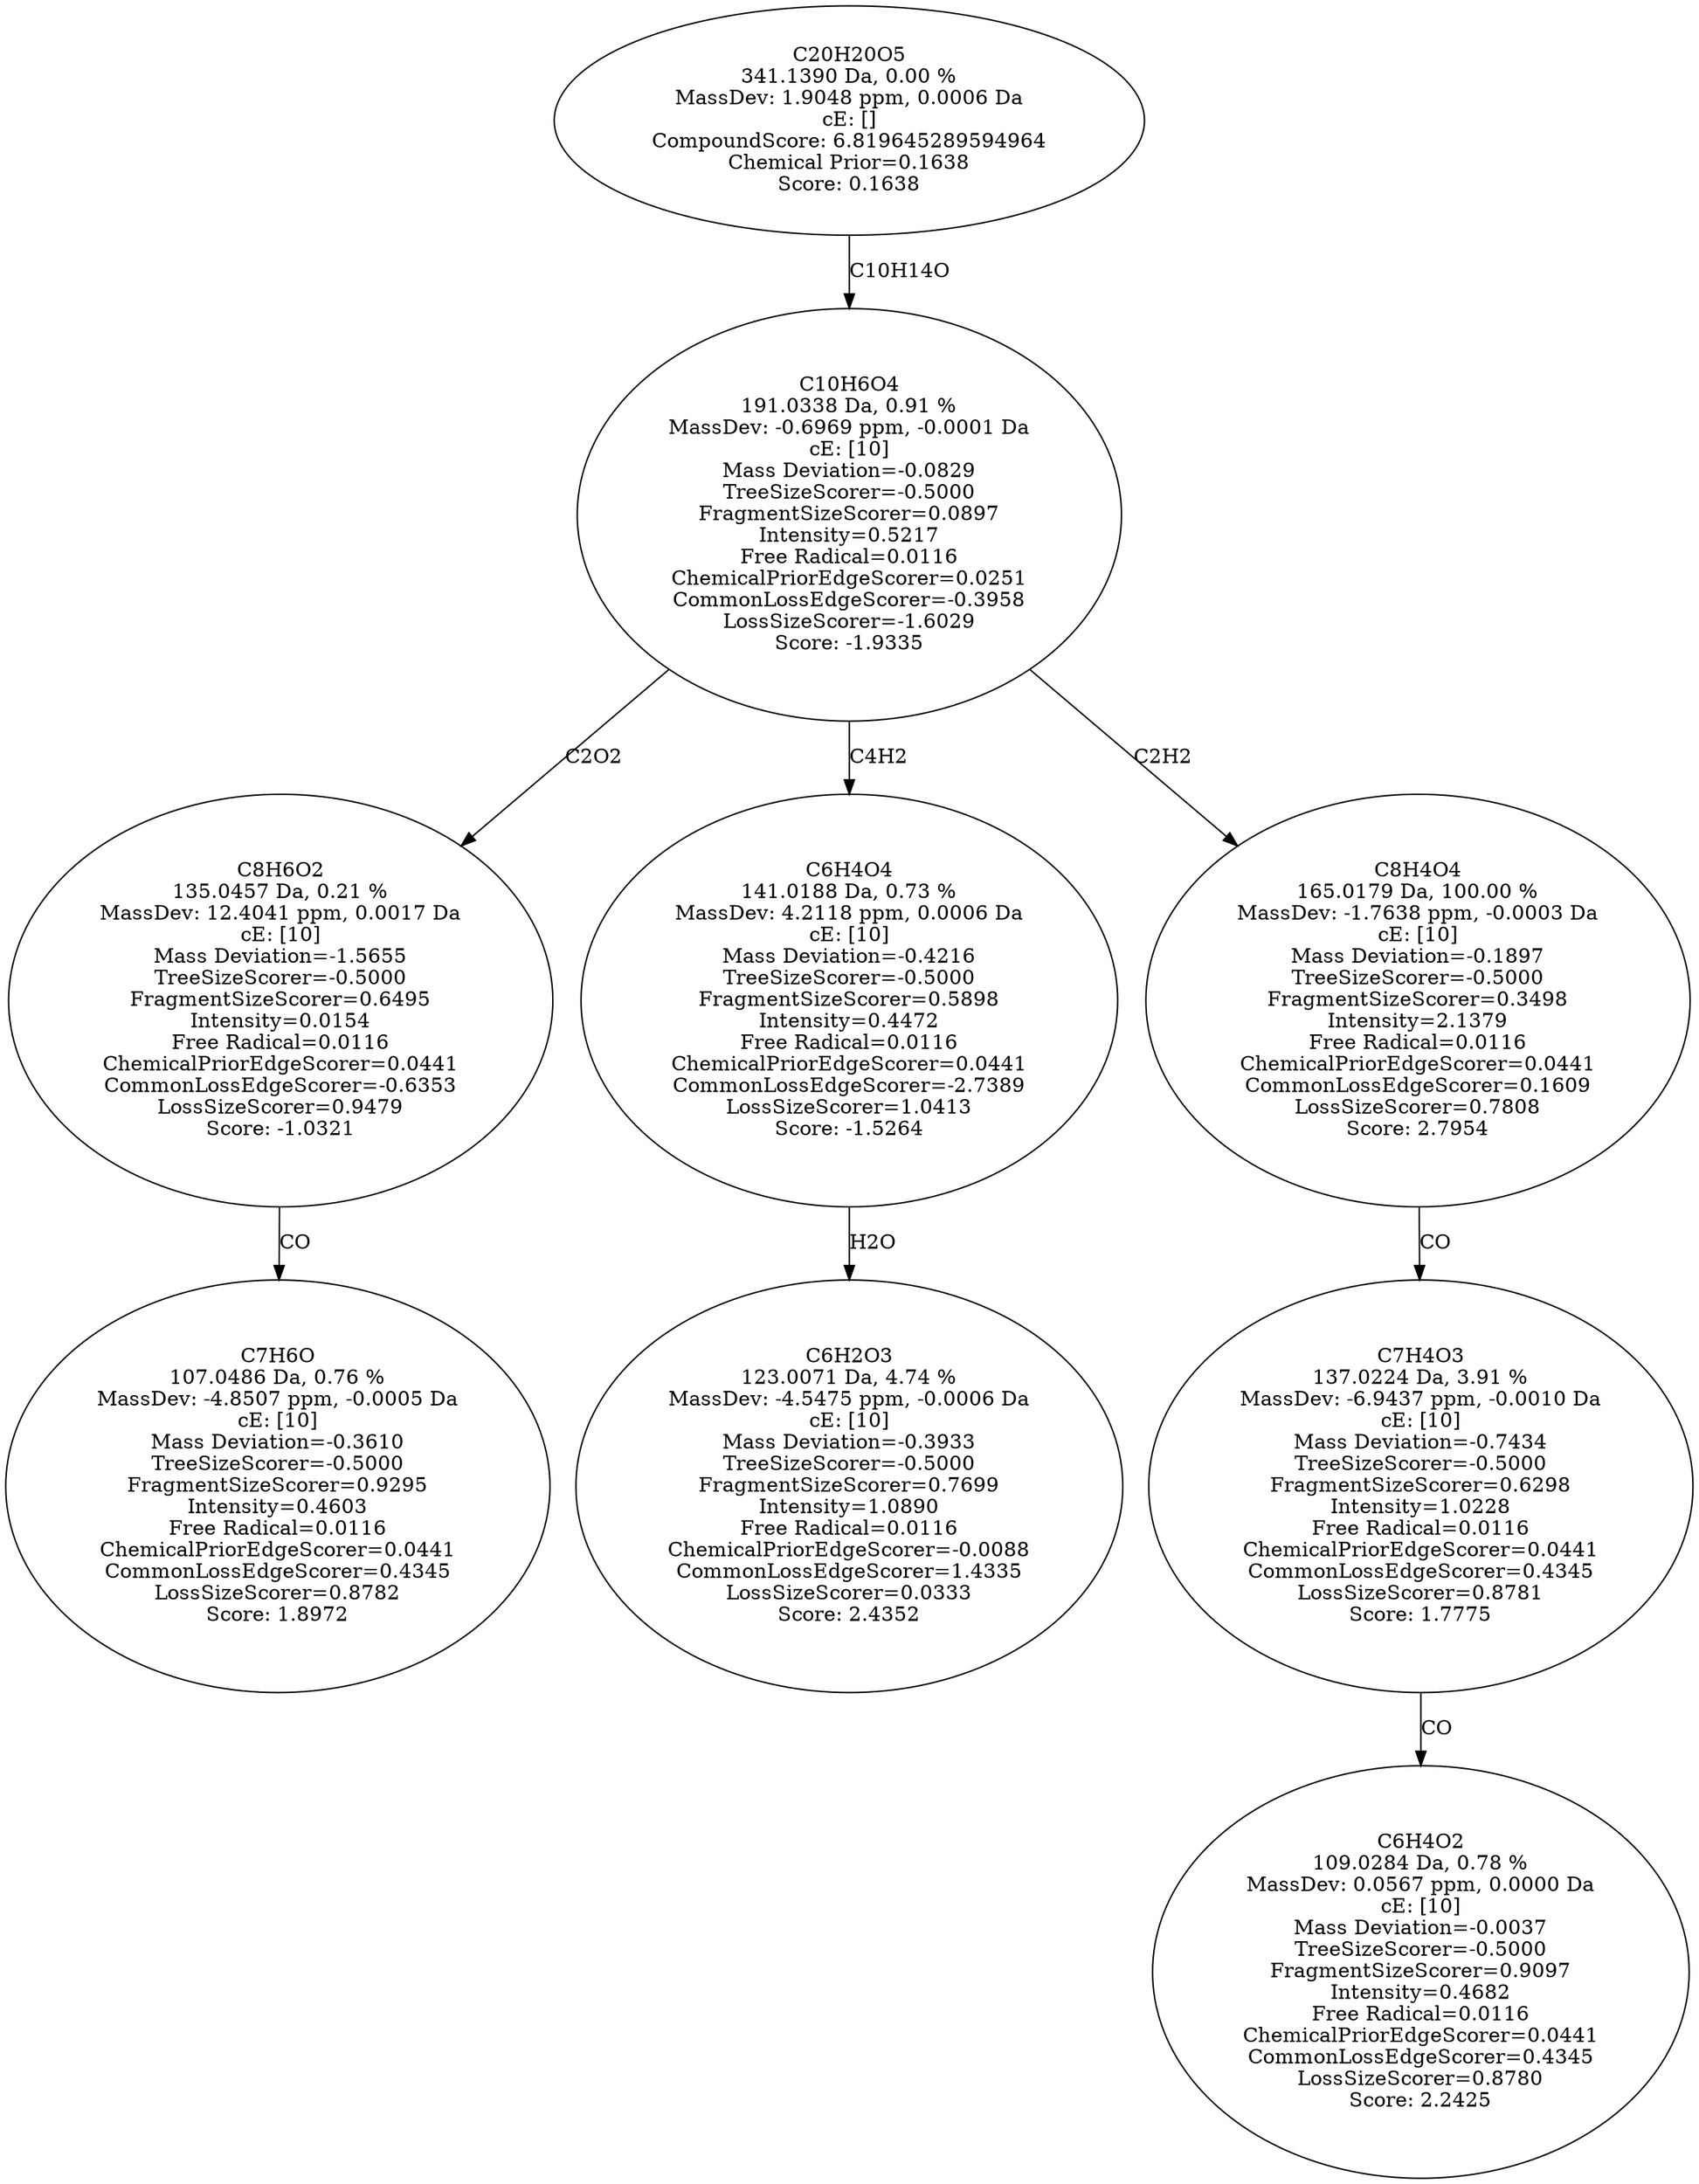 strict digraph {
v1 [label="C7H6O\n107.0486 Da, 0.76 %\nMassDev: -4.8507 ppm, -0.0005 Da\ncE: [10]\nMass Deviation=-0.3610\nTreeSizeScorer=-0.5000\nFragmentSizeScorer=0.9295\nIntensity=0.4603\nFree Radical=0.0116\nChemicalPriorEdgeScorer=0.0441\nCommonLossEdgeScorer=0.4345\nLossSizeScorer=0.8782\nScore: 1.8972"];
v2 [label="C8H6O2\n135.0457 Da, 0.21 %\nMassDev: 12.4041 ppm, 0.0017 Da\ncE: [10]\nMass Deviation=-1.5655\nTreeSizeScorer=-0.5000\nFragmentSizeScorer=0.6495\nIntensity=0.0154\nFree Radical=0.0116\nChemicalPriorEdgeScorer=0.0441\nCommonLossEdgeScorer=-0.6353\nLossSizeScorer=0.9479\nScore: -1.0321"];
v3 [label="C6H2O3\n123.0071 Da, 4.74 %\nMassDev: -4.5475 ppm, -0.0006 Da\ncE: [10]\nMass Deviation=-0.3933\nTreeSizeScorer=-0.5000\nFragmentSizeScorer=0.7699\nIntensity=1.0890\nFree Radical=0.0116\nChemicalPriorEdgeScorer=-0.0088\nCommonLossEdgeScorer=1.4335\nLossSizeScorer=0.0333\nScore: 2.4352"];
v4 [label="C6H4O4\n141.0188 Da, 0.73 %\nMassDev: 4.2118 ppm, 0.0006 Da\ncE: [10]\nMass Deviation=-0.4216\nTreeSizeScorer=-0.5000\nFragmentSizeScorer=0.5898\nIntensity=0.4472\nFree Radical=0.0116\nChemicalPriorEdgeScorer=0.0441\nCommonLossEdgeScorer=-2.7389\nLossSizeScorer=1.0413\nScore: -1.5264"];
v5 [label="C6H4O2\n109.0284 Da, 0.78 %\nMassDev: 0.0567 ppm, 0.0000 Da\ncE: [10]\nMass Deviation=-0.0037\nTreeSizeScorer=-0.5000\nFragmentSizeScorer=0.9097\nIntensity=0.4682\nFree Radical=0.0116\nChemicalPriorEdgeScorer=0.0441\nCommonLossEdgeScorer=0.4345\nLossSizeScorer=0.8780\nScore: 2.2425"];
v6 [label="C7H4O3\n137.0224 Da, 3.91 %\nMassDev: -6.9437 ppm, -0.0010 Da\ncE: [10]\nMass Deviation=-0.7434\nTreeSizeScorer=-0.5000\nFragmentSizeScorer=0.6298\nIntensity=1.0228\nFree Radical=0.0116\nChemicalPriorEdgeScorer=0.0441\nCommonLossEdgeScorer=0.4345\nLossSizeScorer=0.8781\nScore: 1.7775"];
v7 [label="C8H4O4\n165.0179 Da, 100.00 %\nMassDev: -1.7638 ppm, -0.0003 Da\ncE: [10]\nMass Deviation=-0.1897\nTreeSizeScorer=-0.5000\nFragmentSizeScorer=0.3498\nIntensity=2.1379\nFree Radical=0.0116\nChemicalPriorEdgeScorer=0.0441\nCommonLossEdgeScorer=0.1609\nLossSizeScorer=0.7808\nScore: 2.7954"];
v8 [label="C10H6O4\n191.0338 Da, 0.91 %\nMassDev: -0.6969 ppm, -0.0001 Da\ncE: [10]\nMass Deviation=-0.0829\nTreeSizeScorer=-0.5000\nFragmentSizeScorer=0.0897\nIntensity=0.5217\nFree Radical=0.0116\nChemicalPriorEdgeScorer=0.0251\nCommonLossEdgeScorer=-0.3958\nLossSizeScorer=-1.6029\nScore: -1.9335"];
v9 [label="C20H20O5\n341.1390 Da, 0.00 %\nMassDev: 1.9048 ppm, 0.0006 Da\ncE: []\nCompoundScore: 6.819645289594964\nChemical Prior=0.1638\nScore: 0.1638"];
v2 -> v1 [label="CO"];
v8 -> v2 [label="C2O2"];
v4 -> v3 [label="H2O"];
v8 -> v4 [label="C4H2"];
v6 -> v5 [label="CO"];
v7 -> v6 [label="CO"];
v8 -> v7 [label="C2H2"];
v9 -> v8 [label="C10H14O"];
}